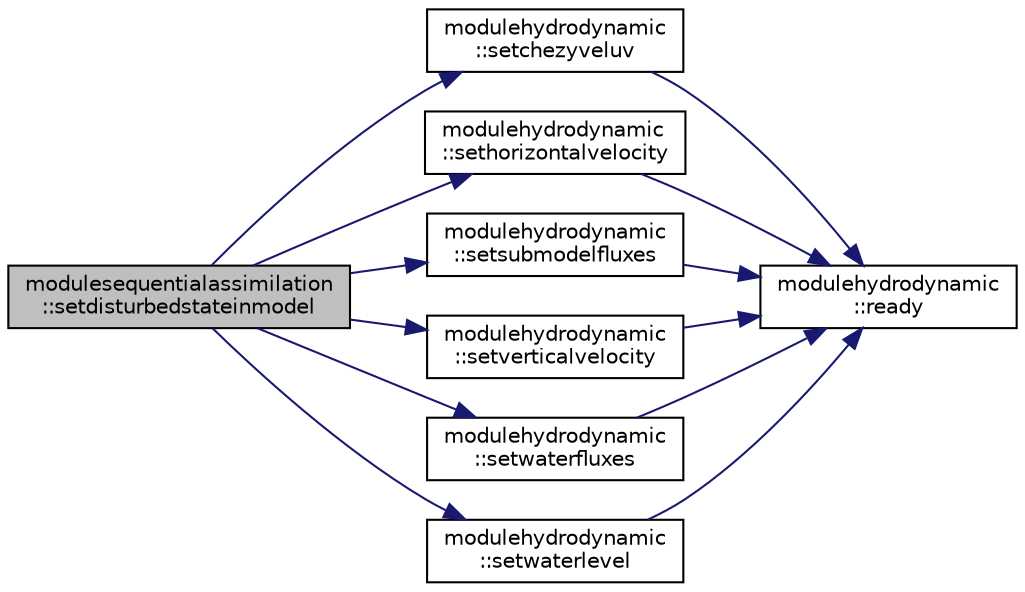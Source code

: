 digraph "modulesequentialassimilation::setdisturbedstateinmodel"
{
 // LATEX_PDF_SIZE
  edge [fontname="Helvetica",fontsize="10",labelfontname="Helvetica",labelfontsize="10"];
  node [fontname="Helvetica",fontsize="10",shape=record];
  rankdir="LR";
  Node1 [label="modulesequentialassimilation\l::setdisturbedstateinmodel",height=0.2,width=0.4,color="black", fillcolor="grey75", style="filled", fontcolor="black",tooltip=" "];
  Node1 -> Node2 [color="midnightblue",fontsize="10",style="solid",fontname="Helvetica"];
  Node2 [label="modulehydrodynamic\l::setchezyveluv",height=0.2,width=0.4,color="black", fillcolor="white", style="filled",URL="$namespacemodulehydrodynamic.html#a62a3231781314de8d69f6f4216245361",tooltip=" "];
  Node2 -> Node3 [color="midnightblue",fontsize="10",style="solid",fontname="Helvetica"];
  Node3 [label="modulehydrodynamic\l::ready",height=0.2,width=0.4,color="black", fillcolor="white", style="filled",URL="$namespacemodulehydrodynamic.html#a541821548a44af36e71f5eddedae890e",tooltip=" "];
  Node1 -> Node4 [color="midnightblue",fontsize="10",style="solid",fontname="Helvetica"];
  Node4 [label="modulehydrodynamic\l::sethorizontalvelocity",height=0.2,width=0.4,color="black", fillcolor="white", style="filled",URL="$namespacemodulehydrodynamic.html#a57dc7c696d4679f3a6d7f8f297145b63",tooltip=" "];
  Node4 -> Node3 [color="midnightblue",fontsize="10",style="solid",fontname="Helvetica"];
  Node1 -> Node5 [color="midnightblue",fontsize="10",style="solid",fontname="Helvetica"];
  Node5 [label="modulehydrodynamic\l::setsubmodelfluxes",height=0.2,width=0.4,color="black", fillcolor="white", style="filled",URL="$namespacemodulehydrodynamic.html#ab017d9a33e10a535dcc4b545900925de",tooltip=" "];
  Node5 -> Node3 [color="midnightblue",fontsize="10",style="solid",fontname="Helvetica"];
  Node1 -> Node6 [color="midnightblue",fontsize="10",style="solid",fontname="Helvetica"];
  Node6 [label="modulehydrodynamic\l::setverticalvelocity",height=0.2,width=0.4,color="black", fillcolor="white", style="filled",URL="$namespacemodulehydrodynamic.html#a0ed7fd6441646298396381636f172534",tooltip=" "];
  Node6 -> Node3 [color="midnightblue",fontsize="10",style="solid",fontname="Helvetica"];
  Node1 -> Node7 [color="midnightblue",fontsize="10",style="solid",fontname="Helvetica"];
  Node7 [label="modulehydrodynamic\l::setwaterfluxes",height=0.2,width=0.4,color="black", fillcolor="white", style="filled",URL="$namespacemodulehydrodynamic.html#a6c2c32efe21be75b5ffccf7b9d4dbcdb",tooltip=" "];
  Node7 -> Node3 [color="midnightblue",fontsize="10",style="solid",fontname="Helvetica"];
  Node1 -> Node8 [color="midnightblue",fontsize="10",style="solid",fontname="Helvetica"];
  Node8 [label="modulehydrodynamic\l::setwaterlevel",height=0.2,width=0.4,color="black", fillcolor="white", style="filled",URL="$namespacemodulehydrodynamic.html#ac429c4fc2329d56d285f5389d5d57e55",tooltip=" "];
  Node8 -> Node3 [color="midnightblue",fontsize="10",style="solid",fontname="Helvetica"];
}
